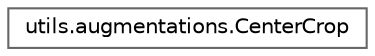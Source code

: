 digraph "Graphical Class Hierarchy"
{
 // LATEX_PDF_SIZE
  bgcolor="transparent";
  edge [fontname=Helvetica,fontsize=10,labelfontname=Helvetica,labelfontsize=10];
  node [fontname=Helvetica,fontsize=10,shape=box,height=0.2,width=0.4];
  rankdir="LR";
  Node0 [id="Node000000",label="utils.augmentations.CenterCrop",height=0.2,width=0.4,color="grey40", fillcolor="white", style="filled",URL="$classutils_1_1augmentations_1_1_center_crop.html",tooltip=" "];
}
